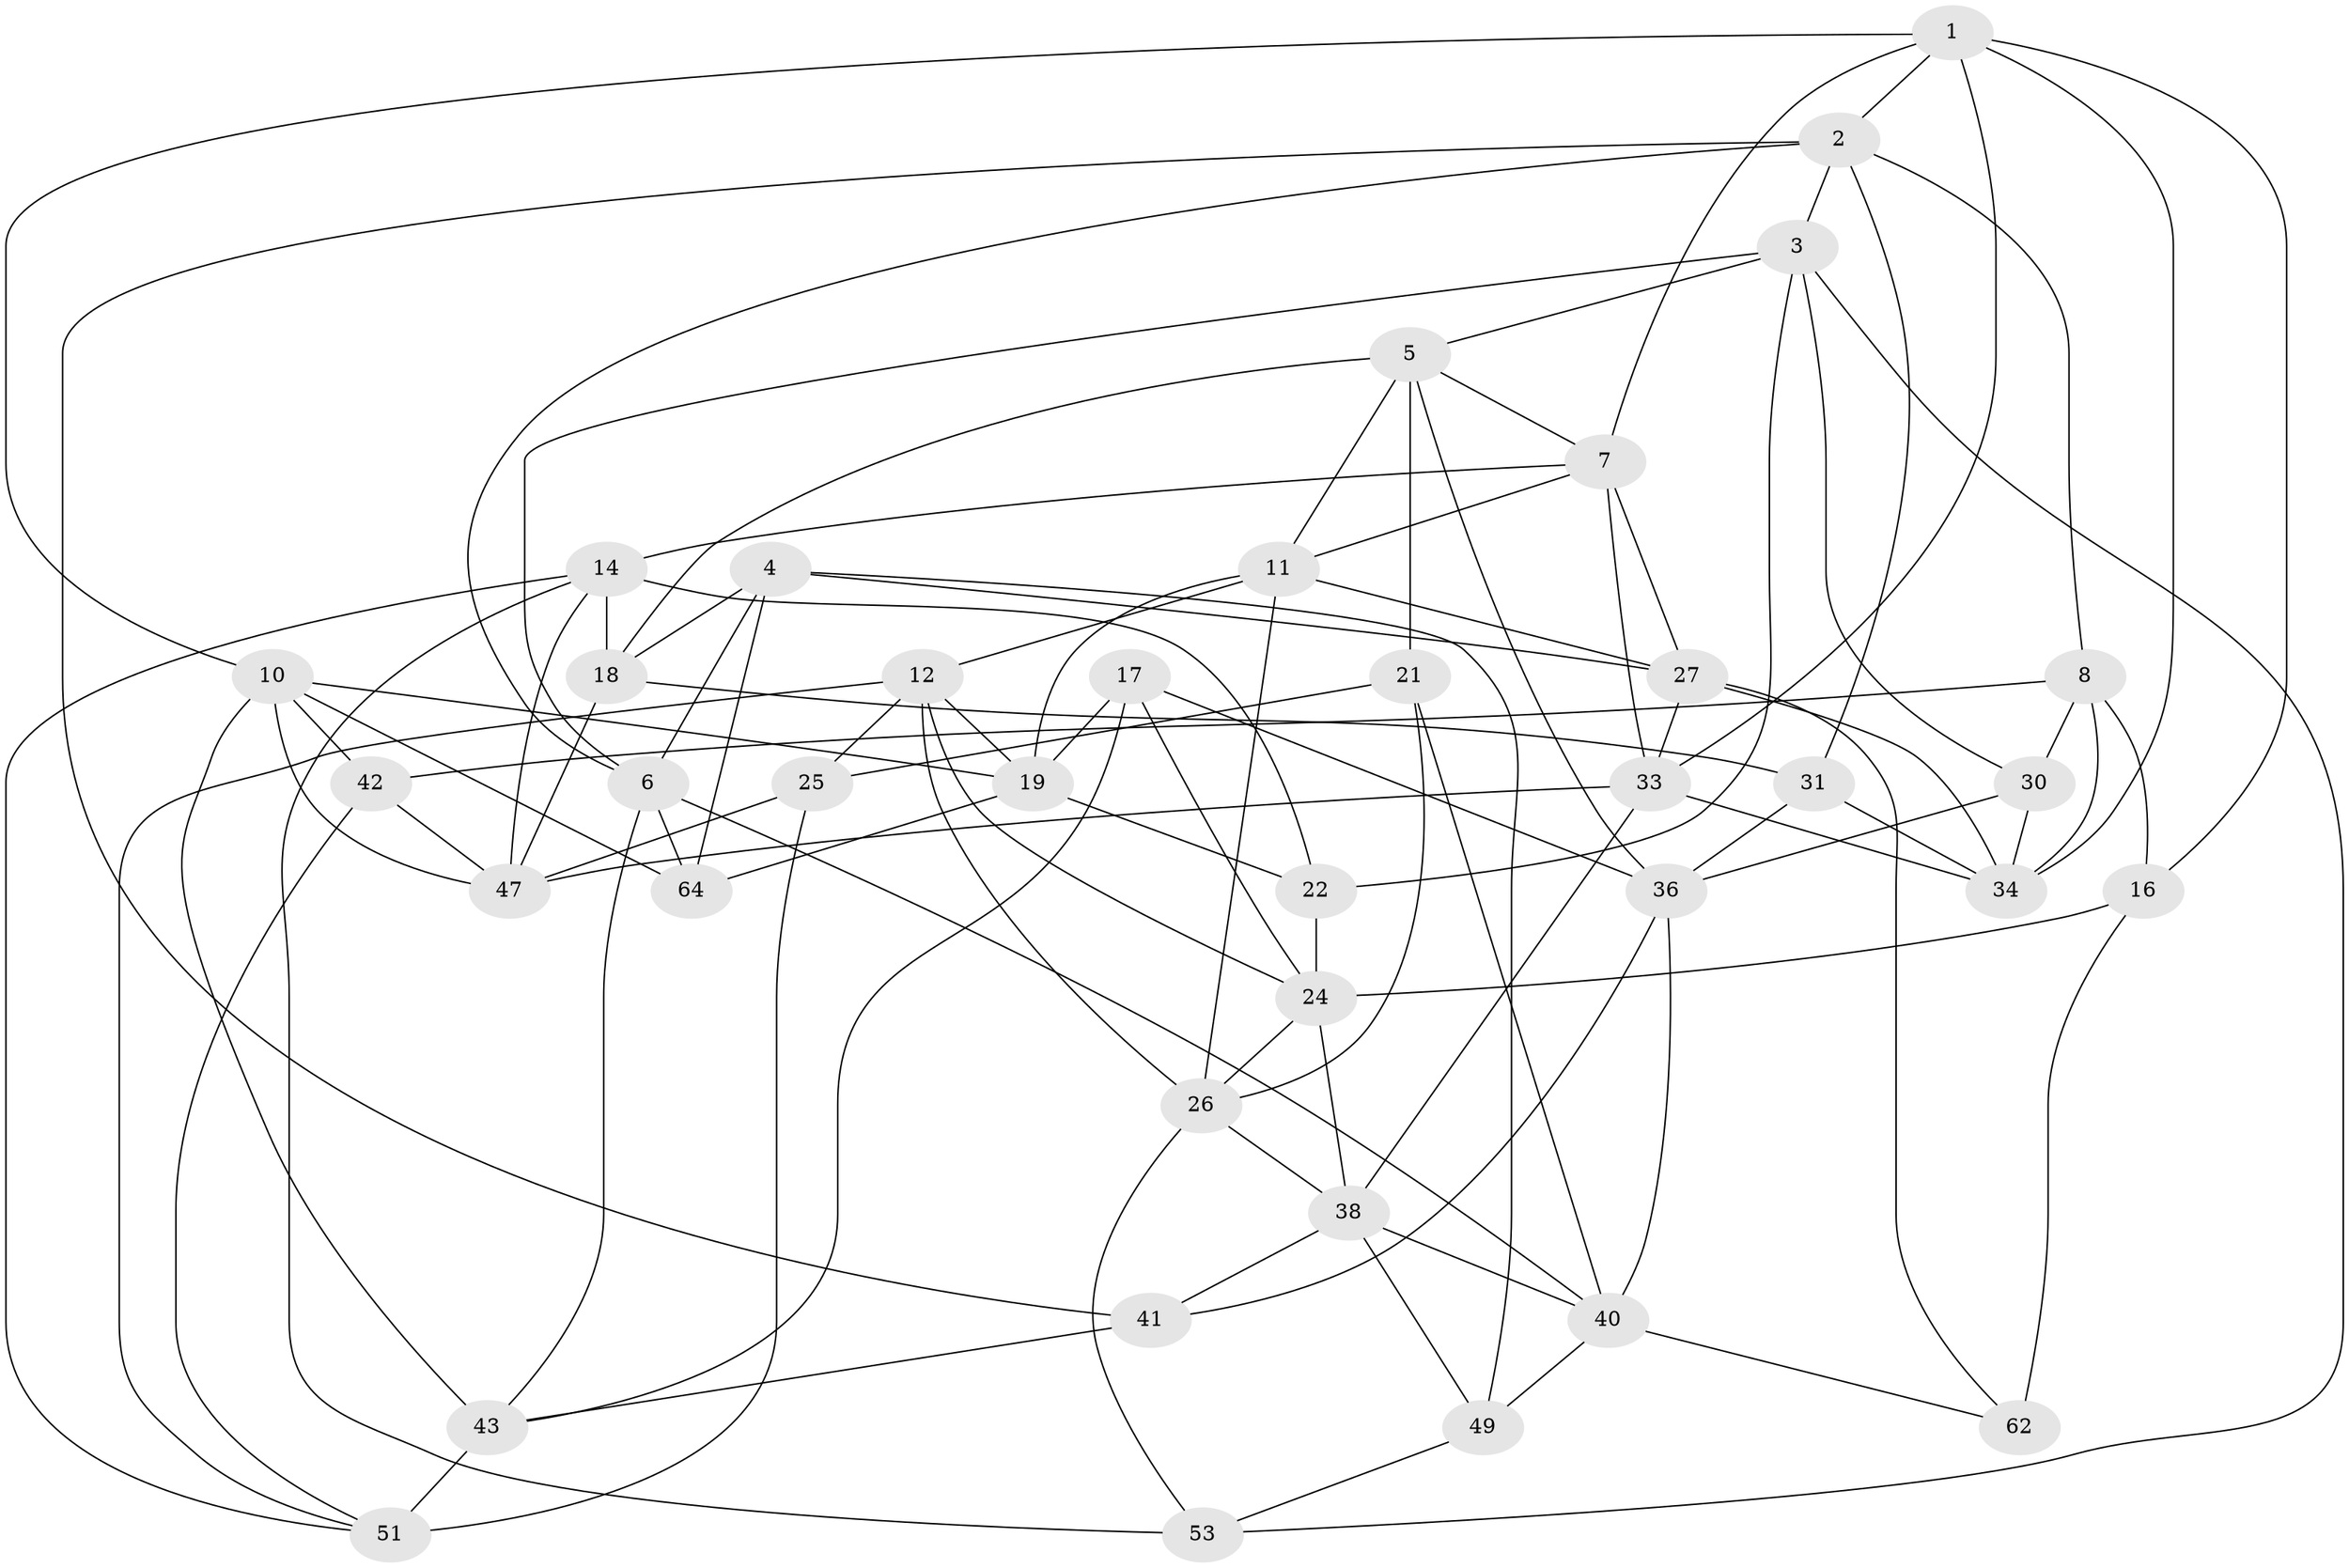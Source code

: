 // original degree distribution, {4: 1.0}
// Generated by graph-tools (version 1.1) at 2025/11/02/27/25 16:11:46]
// undirected, 38 vertices, 98 edges
graph export_dot {
graph [start="1"]
  node [color=gray90,style=filled];
  1 [super="+23"];
  2 [super="+48"];
  3 [super="+9"];
  4 [super="+29"];
  5 [super="+57"];
  6 [super="+61"];
  7 [super="+20"];
  8 [super="+13"];
  10 [super="+32"];
  11 [super="+39"];
  12 [super="+15"];
  14 [super="+63"];
  16 [super="+37"];
  17;
  18 [super="+56"];
  19 [super="+52"];
  21;
  22;
  24 [super="+35"];
  25;
  26 [super="+54"];
  27 [super="+28"];
  30;
  31;
  33 [super="+45"];
  34 [super="+60"];
  36 [super="+46"];
  38 [super="+59"];
  40 [super="+44"];
  41;
  42;
  43 [super="+50"];
  47 [super="+55"];
  49;
  51 [super="+58"];
  53;
  62;
  64;
  1 -- 2;
  1 -- 10;
  1 -- 34;
  1 -- 16;
  1 -- 33;
  1 -- 7;
  2 -- 31;
  2 -- 8;
  2 -- 41;
  2 -- 3;
  2 -- 6;
  3 -- 22;
  3 -- 53;
  3 -- 6;
  3 -- 30;
  3 -- 5;
  4 -- 49;
  4 -- 64;
  4 -- 18 [weight=2];
  4 -- 27;
  4 -- 6;
  5 -- 7;
  5 -- 21;
  5 -- 36;
  5 -- 11;
  5 -- 18;
  6 -- 43;
  6 -- 40;
  6 -- 64;
  7 -- 33;
  7 -- 11;
  7 -- 27;
  7 -- 14;
  8 -- 30;
  8 -- 42;
  8 -- 34;
  8 -- 16 [weight=2];
  10 -- 64;
  10 -- 43;
  10 -- 42;
  10 -- 47;
  10 -- 19;
  11 -- 19;
  11 -- 27;
  11 -- 26;
  11 -- 12;
  12 -- 25;
  12 -- 24;
  12 -- 26;
  12 -- 51;
  12 -- 19;
  14 -- 18;
  14 -- 22;
  14 -- 47;
  14 -- 51;
  14 -- 53;
  16 -- 62 [weight=2];
  16 -- 24;
  17 -- 36;
  17 -- 24;
  17 -- 43;
  17 -- 19;
  18 -- 47;
  18 -- 31;
  19 -- 22;
  19 -- 64;
  21 -- 25;
  21 -- 26;
  21 -- 40;
  22 -- 24;
  24 -- 26;
  24 -- 38;
  25 -- 51;
  25 -- 47;
  26 -- 53;
  26 -- 38;
  27 -- 34;
  27 -- 62;
  27 -- 33;
  30 -- 34;
  30 -- 36;
  31 -- 34;
  31 -- 36;
  33 -- 47;
  33 -- 34;
  33 -- 38;
  36 -- 40;
  36 -- 41;
  38 -- 41;
  38 -- 49;
  38 -- 40;
  40 -- 49;
  40 -- 62;
  41 -- 43;
  42 -- 47;
  42 -- 51;
  43 -- 51 [weight=2];
  49 -- 53;
}

